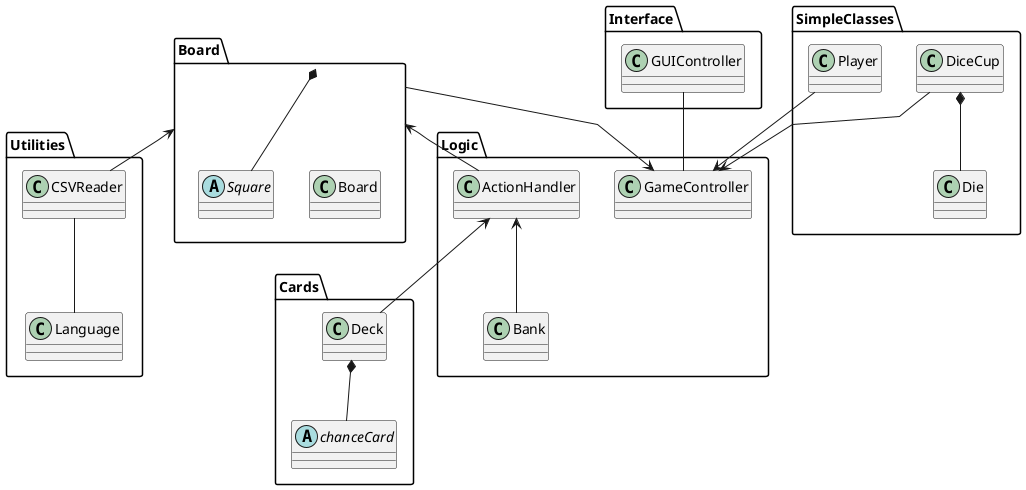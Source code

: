 @startuml
'https://plantuml.com/class-diagram
skinparam groupInheritance 2

skinparam linetype polyline

package Board
{
     class Board {
    }
     abstract class Square {
     }
}
package Cards
{
   abstract class chanceCard{
   }
   class Deck{
   }
}

package Logic{
     class Bank {
     }
     class ActionHandler {
     }
     class GameController {
     }
}
package Interface{
class GUIController{

}

}
package Utilities
{
  class CSVReader{
  }
  class Language{
  }
}
package SimpleClasses{
class Player{
     }
     class Die {
     }

     class DiceCup {
     }


}



GameController -u- GUIController
Bank -u-> ActionHandler
GameController <-u- DiceCup
DiceCup *-- Die
GameController <-u- Player

ActionHandler <-d- Deck
GameController <-u- Board
Board *-d- Square




Deck *-- chanceCard


Board <-d- CSVReader
Board <- ActionHandler
CSVReader -- Language






@enduml